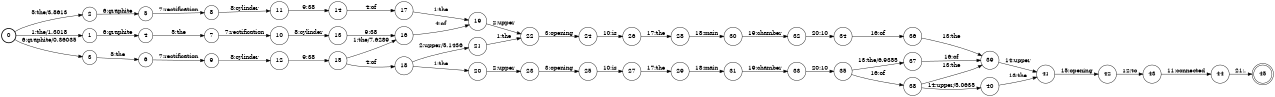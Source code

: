 digraph FST {
rankdir = LR;
size = "8.5,11";
label = "";
center = 1;
orientation = Portrait;
ranksep = "0.4";
nodesep = "0.25";
0 [label = "0", shape = circle, style = bold, fontsize = 14]
	0 -> 1 [label = "1:the/1.3018", fontsize = 14];
	0 -> 2 [label = "5:the/3.8613", fontsize = 14];
	0 -> 3 [label = "6:graphite/0.36035", fontsize = 14];
1 [label = "1", shape = circle, style = solid, fontsize = 14]
	1 -> 4 [label = "6:graphite", fontsize = 14];
2 [label = "2", shape = circle, style = solid, fontsize = 14]
	2 -> 5 [label = "6:graphite", fontsize = 14];
3 [label = "3", shape = circle, style = solid, fontsize = 14]
	3 -> 6 [label = "5:the", fontsize = 14];
4 [label = "4", shape = circle, style = solid, fontsize = 14]
	4 -> 7 [label = "5:the", fontsize = 14];
5 [label = "5", shape = circle, style = solid, fontsize = 14]
	5 -> 8 [label = "7:rectification", fontsize = 14];
6 [label = "6", shape = circle, style = solid, fontsize = 14]
	6 -> 9 [label = "7:rectification", fontsize = 14];
7 [label = "7", shape = circle, style = solid, fontsize = 14]
	7 -> 10 [label = "7:rectification", fontsize = 14];
8 [label = "8", shape = circle, style = solid, fontsize = 14]
	8 -> 11 [label = "8:cylinder", fontsize = 14];
9 [label = "9", shape = circle, style = solid, fontsize = 14]
	9 -> 12 [label = "8:cylinder", fontsize = 14];
10 [label = "10", shape = circle, style = solid, fontsize = 14]
	10 -> 13 [label = "8:cylinder", fontsize = 14];
11 [label = "11", shape = circle, style = solid, fontsize = 14]
	11 -> 14 [label = "9:38", fontsize = 14];
12 [label = "12", shape = circle, style = solid, fontsize = 14]
	12 -> 15 [label = "9:38", fontsize = 14];
13 [label = "13", shape = circle, style = solid, fontsize = 14]
	13 -> 16 [label = "9:38", fontsize = 14];
14 [label = "14", shape = circle, style = solid, fontsize = 14]
	14 -> 17 [label = "4:of", fontsize = 14];
15 [label = "15", shape = circle, style = solid, fontsize = 14]
	15 -> 18 [label = "4:of", fontsize = 14];
	15 -> 16 [label = "1:the/7.6289", fontsize = 14];
16 [label = "16", shape = circle, style = solid, fontsize = 14]
	16 -> 19 [label = "4:of", fontsize = 14];
17 [label = "17", shape = circle, style = solid, fontsize = 14]
	17 -> 19 [label = "1:the", fontsize = 14];
18 [label = "18", shape = circle, style = solid, fontsize = 14]
	18 -> 21 [label = "2:upper/5.1436", fontsize = 14];
	18 -> 20 [label = "1:the", fontsize = 14];
19 [label = "19", shape = circle, style = solid, fontsize = 14]
	19 -> 22 [label = "2:upper", fontsize = 14];
20 [label = "20", shape = circle, style = solid, fontsize = 14]
	20 -> 23 [label = "2:upper", fontsize = 14];
21 [label = "21", shape = circle, style = solid, fontsize = 14]
	21 -> 22 [label = "1:the", fontsize = 14];
22 [label = "22", shape = circle, style = solid, fontsize = 14]
	22 -> 24 [label = "3:opening", fontsize = 14];
23 [label = "23", shape = circle, style = solid, fontsize = 14]
	23 -> 25 [label = "3:opening", fontsize = 14];
24 [label = "24", shape = circle, style = solid, fontsize = 14]
	24 -> 26 [label = "10:is", fontsize = 14];
25 [label = "25", shape = circle, style = solid, fontsize = 14]
	25 -> 27 [label = "10:is", fontsize = 14];
26 [label = "26", shape = circle, style = solid, fontsize = 14]
	26 -> 28 [label = "17:the", fontsize = 14];
27 [label = "27", shape = circle, style = solid, fontsize = 14]
	27 -> 29 [label = "17:the", fontsize = 14];
28 [label = "28", shape = circle, style = solid, fontsize = 14]
	28 -> 30 [label = "18:main", fontsize = 14];
29 [label = "29", shape = circle, style = solid, fontsize = 14]
	29 -> 31 [label = "18:main", fontsize = 14];
30 [label = "30", shape = circle, style = solid, fontsize = 14]
	30 -> 32 [label = "19:chamber", fontsize = 14];
31 [label = "31", shape = circle, style = solid, fontsize = 14]
	31 -> 33 [label = "19:chamber", fontsize = 14];
32 [label = "32", shape = circle, style = solid, fontsize = 14]
	32 -> 34 [label = "20:10", fontsize = 14];
33 [label = "33", shape = circle, style = solid, fontsize = 14]
	33 -> 35 [label = "20:10", fontsize = 14];
34 [label = "34", shape = circle, style = solid, fontsize = 14]
	34 -> 36 [label = "16:of", fontsize = 14];
35 [label = "35", shape = circle, style = solid, fontsize = 14]
	35 -> 38 [label = "16:of", fontsize = 14];
	35 -> 37 [label = "13:the/6.9355", fontsize = 14];
36 [label = "36", shape = circle, style = solid, fontsize = 14]
	36 -> 39 [label = "13:the", fontsize = 14];
37 [label = "37", shape = circle, style = solid, fontsize = 14]
	37 -> 39 [label = "16:of", fontsize = 14];
38 [label = "38", shape = circle, style = solid, fontsize = 14]
	38 -> 40 [label = "14:upper/5.0635", fontsize = 14];
	38 -> 39 [label = "13:the", fontsize = 14];
39 [label = "39", shape = circle, style = solid, fontsize = 14]
	39 -> 41 [label = "14:upper", fontsize = 14];
40 [label = "40", shape = circle, style = solid, fontsize = 14]
	40 -> 41 [label = "13:the", fontsize = 14];
41 [label = "41", shape = circle, style = solid, fontsize = 14]
	41 -> 42 [label = "15:opening", fontsize = 14];
42 [label = "42", shape = circle, style = solid, fontsize = 14]
	42 -> 43 [label = "12:to", fontsize = 14];
43 [label = "43", shape = circle, style = solid, fontsize = 14]
	43 -> 44 [label = "11:connected", fontsize = 14];
44 [label = "44", shape = circle, style = solid, fontsize = 14]
	44 -> 45 [label = "21:.", fontsize = 14];
45 [label = "45", shape = doublecircle, style = solid, fontsize = 14]
}

